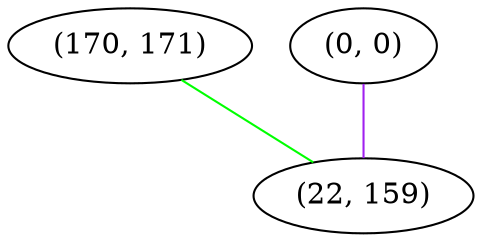 graph "" {
"(170, 171)";
"(0, 0)";
"(22, 159)";
"(170, 171)" -- "(22, 159)"  [color=green, key=0, weight=2];
"(0, 0)" -- "(22, 159)"  [color=purple, key=0, weight=4];
}
